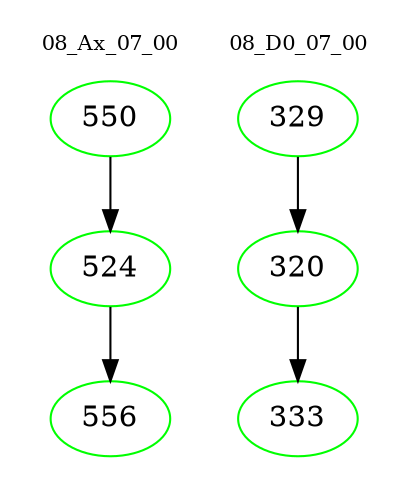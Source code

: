 digraph{
subgraph cluster_0 {
color = white
label = "08_Ax_07_00";
fontsize=10;
T0_550 [label="550", color="green"]
T0_550 -> T0_524 [color="black"]
T0_524 [label="524", color="green"]
T0_524 -> T0_556 [color="black"]
T0_556 [label="556", color="green"]
}
subgraph cluster_1 {
color = white
label = "08_D0_07_00";
fontsize=10;
T1_329 [label="329", color="green"]
T1_329 -> T1_320 [color="black"]
T1_320 [label="320", color="green"]
T1_320 -> T1_333 [color="black"]
T1_333 [label="333", color="green"]
}
}
